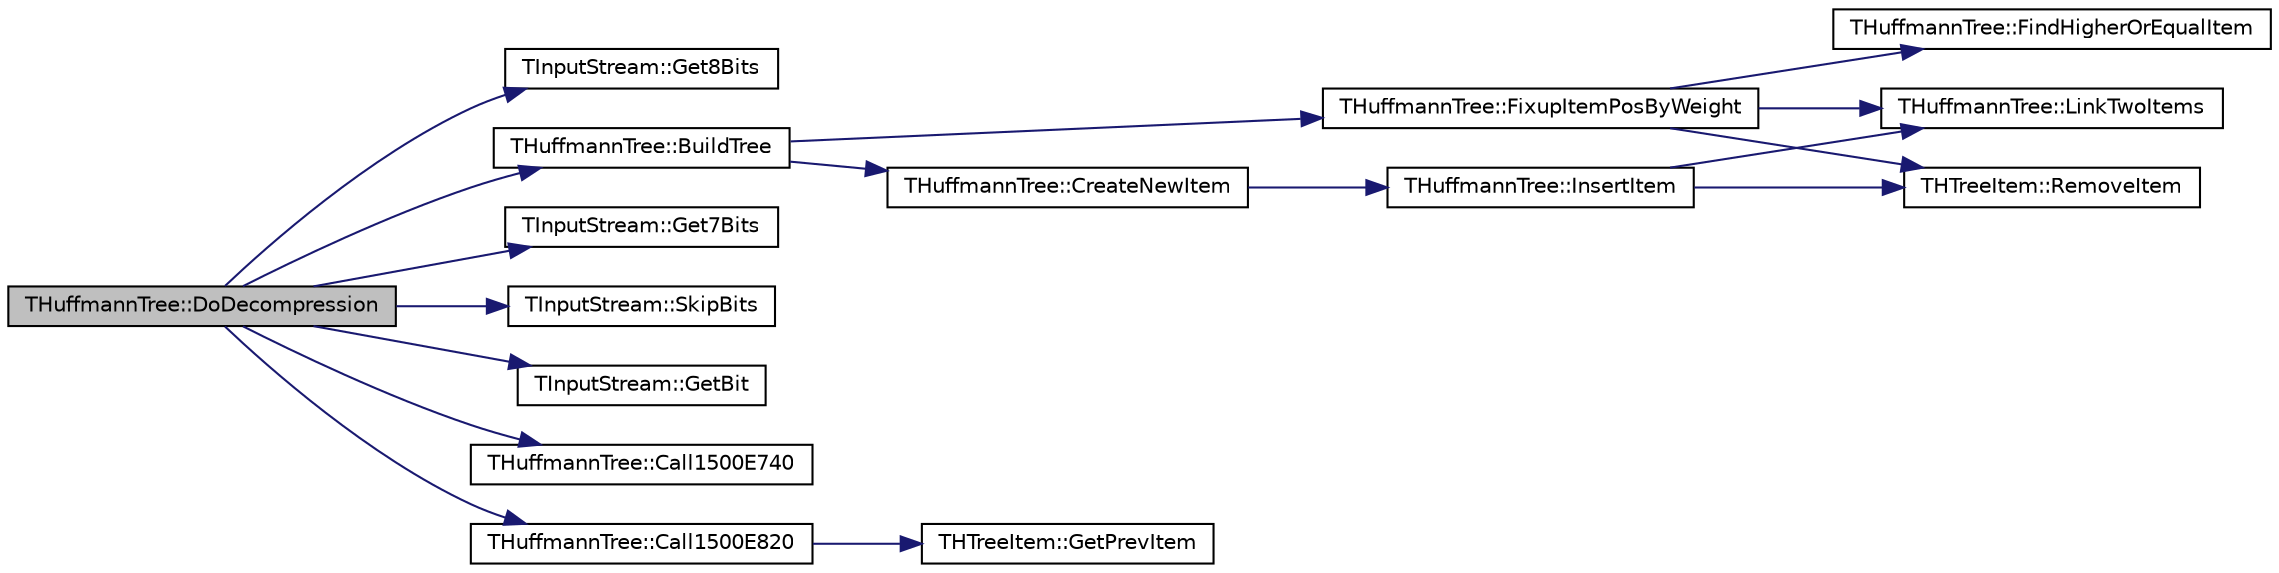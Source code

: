 digraph G
{
  edge [fontname="Helvetica",fontsize="10",labelfontname="Helvetica",labelfontsize="10"];
  node [fontname="Helvetica",fontsize="10",shape=record];
  rankdir="LR";
  Node1 [label="THuffmannTree::DoDecompression",height=0.2,width=0.4,color="black", fillcolor="grey75", style="filled" fontcolor="black"];
  Node1 -> Node2 [color="midnightblue",fontsize="10",style="solid",fontname="Helvetica"];
  Node2 [label="TInputStream::Get8Bits",height=0.2,width=0.4,color="black", fillcolor="white", style="filled",URL="$class_t_input_stream.html#aa678734689a4a4cffd993b84352ec4ce"];
  Node1 -> Node3 [color="midnightblue",fontsize="10",style="solid",fontname="Helvetica"];
  Node3 [label="THuffmannTree::BuildTree",height=0.2,width=0.4,color="black", fillcolor="white", style="filled",URL="$class_t_huffmann_tree.html#a353d6143d3b08755c6b22936540298d5"];
  Node3 -> Node4 [color="midnightblue",fontsize="10",style="solid",fontname="Helvetica"];
  Node4 [label="THuffmannTree::CreateNewItem",height=0.2,width=0.4,color="black", fillcolor="white", style="filled",URL="$class_t_huffmann_tree.html#a90a46fd9ecc3cd85cf8a6a64042b9d8a"];
  Node4 -> Node5 [color="midnightblue",fontsize="10",style="solid",fontname="Helvetica"];
  Node5 [label="THuffmannTree::InsertItem",height=0.2,width=0.4,color="black", fillcolor="white", style="filled",URL="$class_t_huffmann_tree.html#a3194a608aa7d3381ce3b157d9d328261"];
  Node5 -> Node6 [color="midnightblue",fontsize="10",style="solid",fontname="Helvetica"];
  Node6 [label="THTreeItem::RemoveItem",height=0.2,width=0.4,color="black", fillcolor="white", style="filled",URL="$struct_t_h_tree_item.html#a0fde258496612e0525b63c44fa2c783d"];
  Node5 -> Node7 [color="midnightblue",fontsize="10",style="solid",fontname="Helvetica"];
  Node7 [label="THuffmannTree::LinkTwoItems",height=0.2,width=0.4,color="black", fillcolor="white", style="filled",URL="$class_t_huffmann_tree.html#ae88f3c29824b69051cda8f3f449d18a6"];
  Node3 -> Node8 [color="midnightblue",fontsize="10",style="solid",fontname="Helvetica"];
  Node8 [label="THuffmannTree::FixupItemPosByWeight",height=0.2,width=0.4,color="black", fillcolor="white", style="filled",URL="$class_t_huffmann_tree.html#ac837ce58c1c6fa305bc94a5fad4a4a10"];
  Node8 -> Node9 [color="midnightblue",fontsize="10",style="solid",fontname="Helvetica"];
  Node9 [label="THuffmannTree::FindHigherOrEqualItem",height=0.2,width=0.4,color="black", fillcolor="white", style="filled",URL="$class_t_huffmann_tree.html#a2f4f4169017174bdb5003d888addc0d3"];
  Node8 -> Node6 [color="midnightblue",fontsize="10",style="solid",fontname="Helvetica"];
  Node8 -> Node7 [color="midnightblue",fontsize="10",style="solid",fontname="Helvetica"];
  Node1 -> Node10 [color="midnightblue",fontsize="10",style="solid",fontname="Helvetica"];
  Node10 [label="TInputStream::Get7Bits",height=0.2,width=0.4,color="black", fillcolor="white", style="filled",URL="$class_t_input_stream.html#afd6efdbb3eb8f2ea4ef2b6bccf5def77"];
  Node1 -> Node11 [color="midnightblue",fontsize="10",style="solid",fontname="Helvetica"];
  Node11 [label="TInputStream::SkipBits",height=0.2,width=0.4,color="black", fillcolor="white", style="filled",URL="$class_t_input_stream.html#aef988b3048bf20c2ed44c25b08308949"];
  Node1 -> Node12 [color="midnightblue",fontsize="10",style="solid",fontname="Helvetica"];
  Node12 [label="TInputStream::GetBit",height=0.2,width=0.4,color="black", fillcolor="white", style="filled",URL="$class_t_input_stream.html#a019edae2626c0debbb31163a932ed9a4"];
  Node1 -> Node13 [color="midnightblue",fontsize="10",style="solid",fontname="Helvetica"];
  Node13 [label="THuffmannTree::Call1500E740",height=0.2,width=0.4,color="black", fillcolor="white", style="filled",URL="$class_t_huffmann_tree.html#a388775d614b49f71a6ebd5f0b660775d"];
  Node1 -> Node14 [color="midnightblue",fontsize="10",style="solid",fontname="Helvetica"];
  Node14 [label="THuffmannTree::Call1500E820",height=0.2,width=0.4,color="black", fillcolor="white", style="filled",URL="$class_t_huffmann_tree.html#a7ad4b50bbe3ee1b2a473f6b475e470f0"];
  Node14 -> Node15 [color="midnightblue",fontsize="10",style="solid",fontname="Helvetica"];
  Node15 [label="THTreeItem::GetPrevItem",height=0.2,width=0.4,color="black", fillcolor="white", style="filled",URL="$struct_t_h_tree_item.html#afbba3aea303f1e51dfcd6ca4912a5793"];
}
